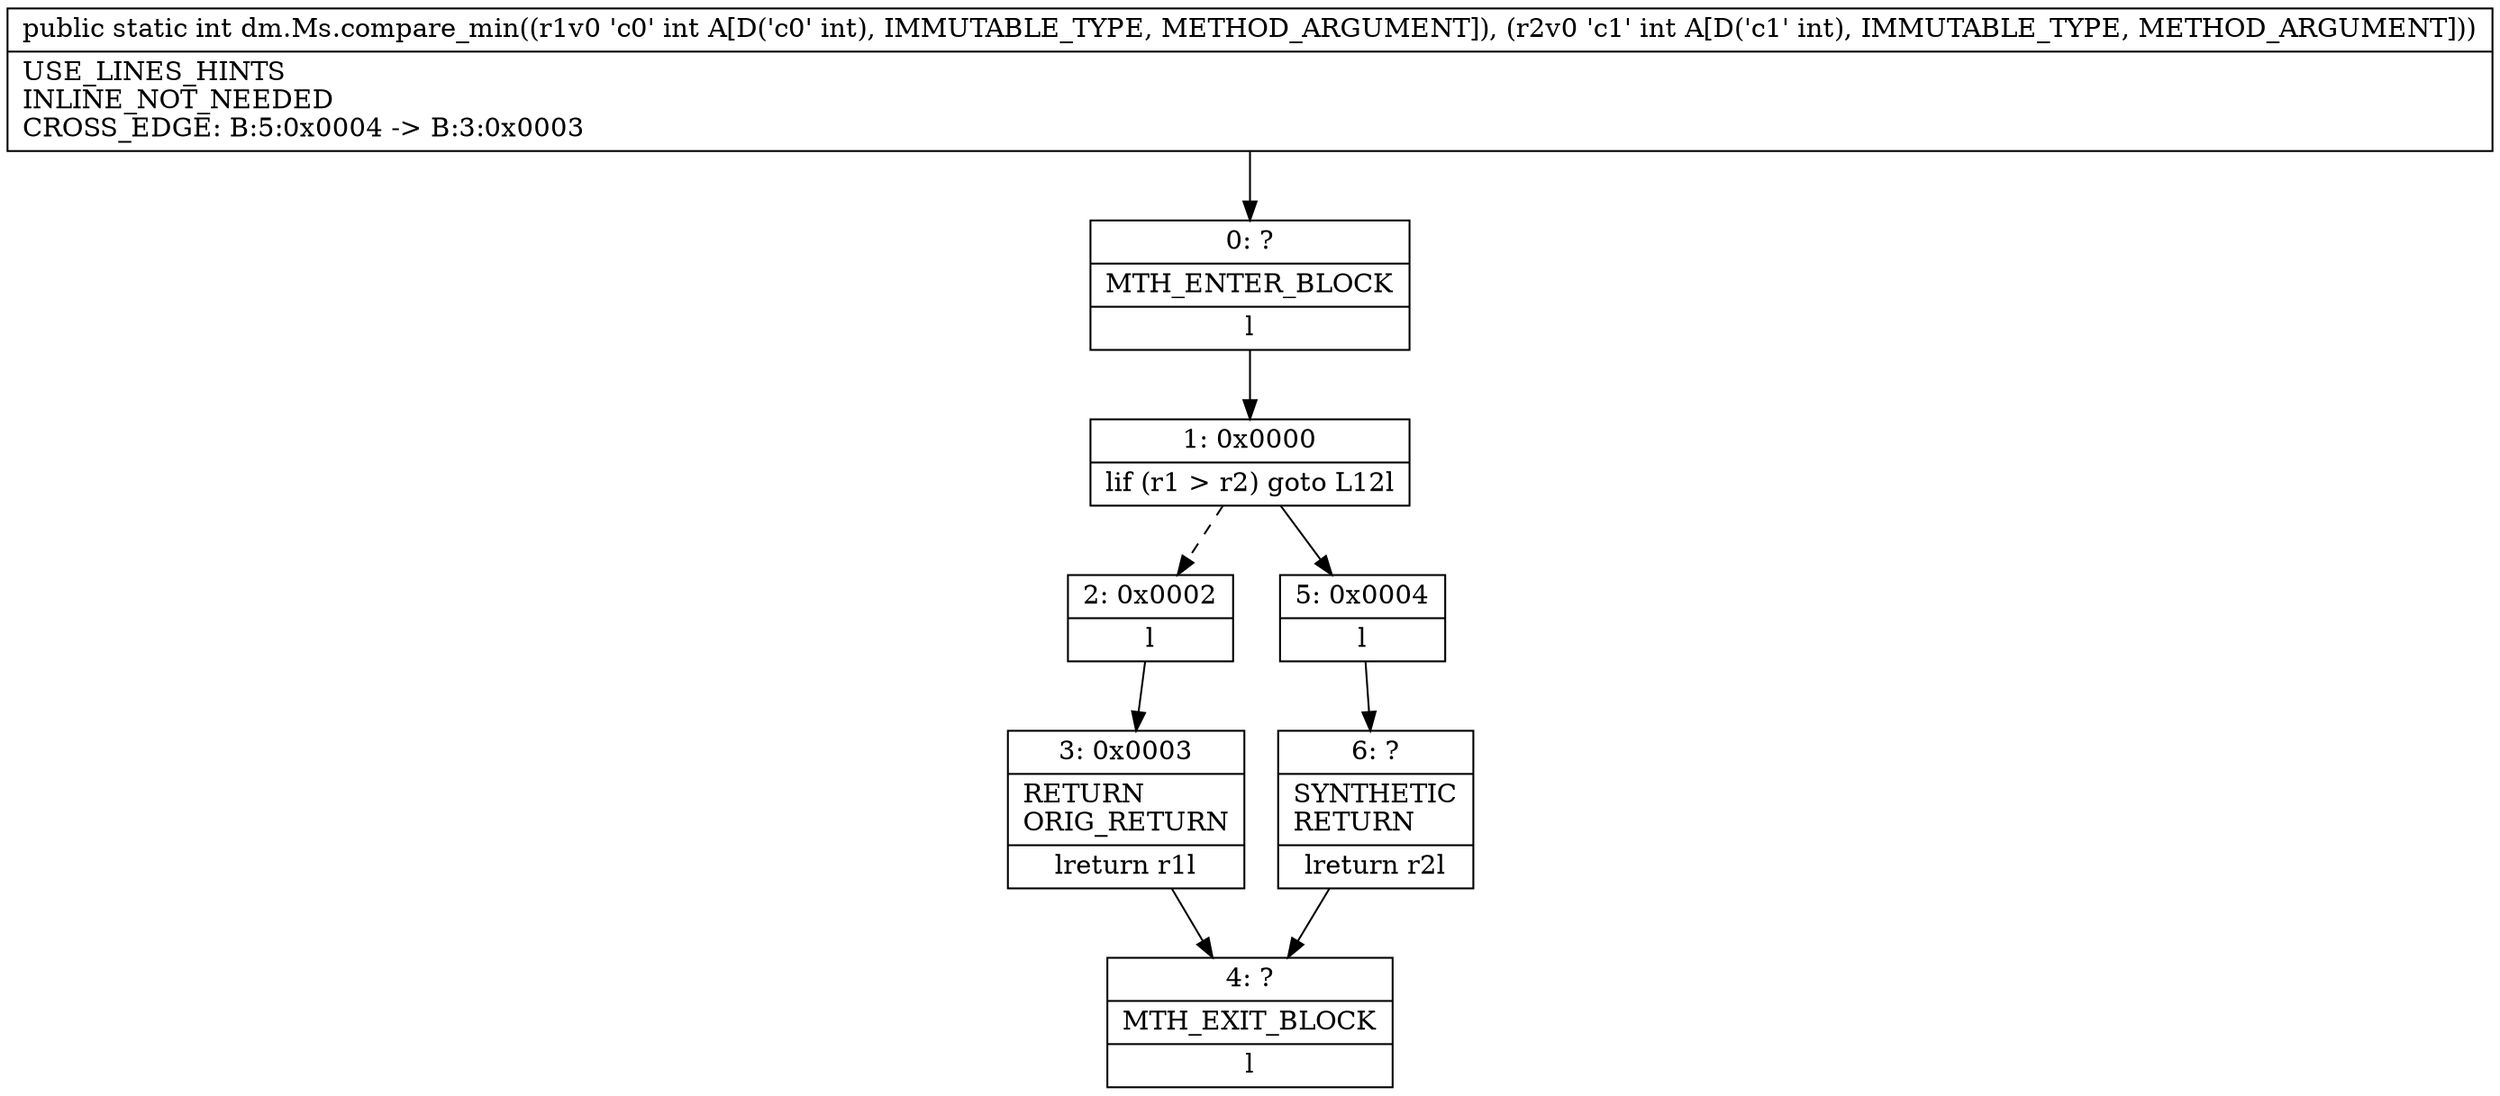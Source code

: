 digraph "CFG fordm.Ms.compare_min(II)I" {
Node_0 [shape=record,label="{0\:\ ?|MTH_ENTER_BLOCK\l|l}"];
Node_1 [shape=record,label="{1\:\ 0x0000|lif (r1 \> r2) goto L12l}"];
Node_2 [shape=record,label="{2\:\ 0x0002|l}"];
Node_3 [shape=record,label="{3\:\ 0x0003|RETURN\lORIG_RETURN\l|lreturn r1l}"];
Node_4 [shape=record,label="{4\:\ ?|MTH_EXIT_BLOCK\l|l}"];
Node_5 [shape=record,label="{5\:\ 0x0004|l}"];
Node_6 [shape=record,label="{6\:\ ?|SYNTHETIC\lRETURN\l|lreturn r2l}"];
MethodNode[shape=record,label="{public static int dm.Ms.compare_min((r1v0 'c0' int A[D('c0' int), IMMUTABLE_TYPE, METHOD_ARGUMENT]), (r2v0 'c1' int A[D('c1' int), IMMUTABLE_TYPE, METHOD_ARGUMENT]))  | USE_LINES_HINTS\lINLINE_NOT_NEEDED\lCROSS_EDGE: B:5:0x0004 \-\> B:3:0x0003\l}"];
MethodNode -> Node_0;
Node_0 -> Node_1;
Node_1 -> Node_2[style=dashed];
Node_1 -> Node_5;
Node_2 -> Node_3;
Node_3 -> Node_4;
Node_5 -> Node_6;
Node_6 -> Node_4;
}

